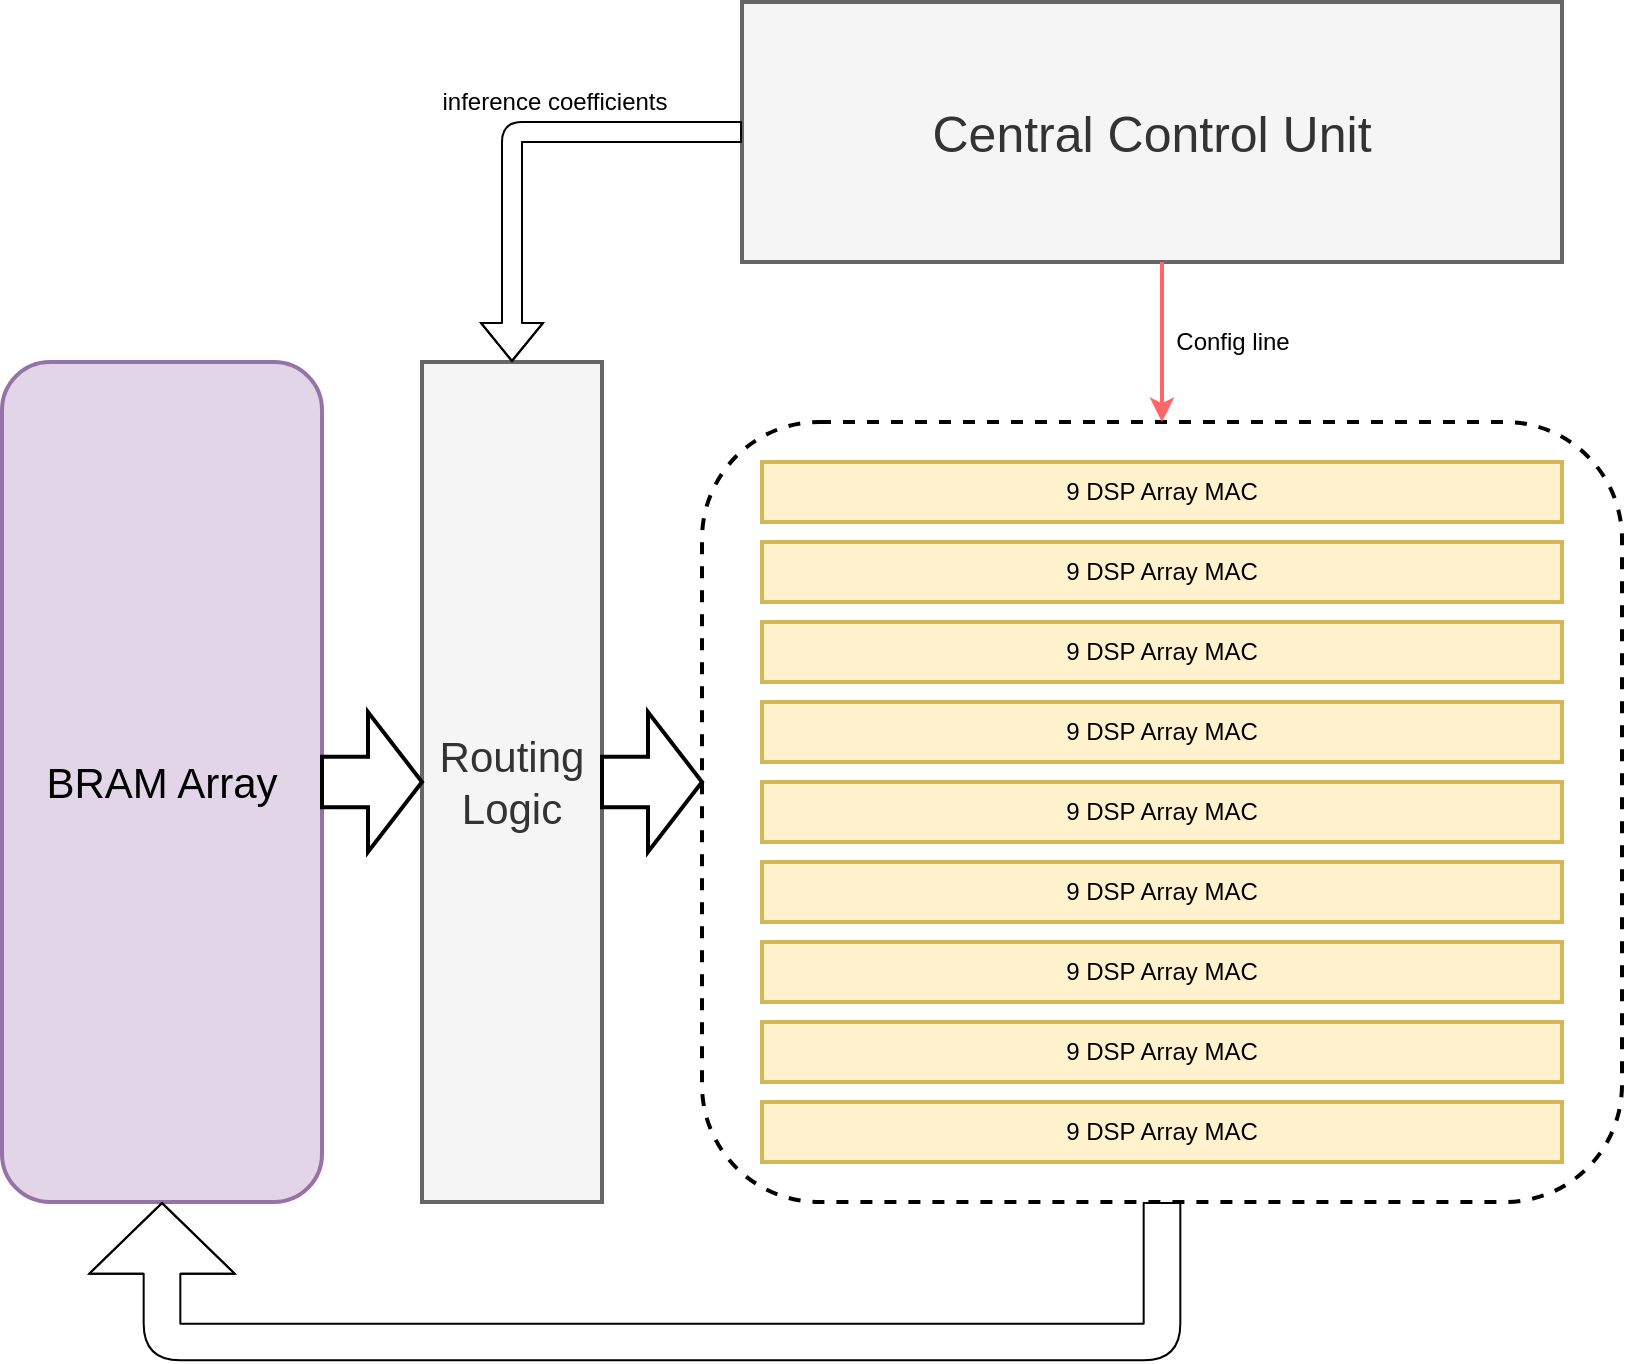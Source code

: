 <mxfile version="14.6.13" type="device"><diagram id="d30zBgBZ-K4OkMedP2SE" name="Page-1"><mxGraphModel dx="1463" dy="846" grid="0" gridSize="10" guides="1" tooltips="1" connect="1" arrows="1" fold="1" page="1" pageScale="1" pageWidth="827" pageHeight="1169" math="0" shadow="0"><root><mxCell id="0"/><mxCell id="1" parent="0"/><mxCell id="M381F1-j0qhhYtLvh1CZ-13" value="" style="group" parent="1" vertex="1" connectable="0"><mxGeometry x="360" y="290" width="460" height="390" as="geometry"/></mxCell><mxCell id="M381F1-j0qhhYtLvh1CZ-1" value="" style="rounded=1;whiteSpace=wrap;html=1;fillColor=none;strokeWidth=2;dashed=1;" parent="M381F1-j0qhhYtLvh1CZ-13" vertex="1"><mxGeometry width="460" height="390" as="geometry"/></mxCell><mxCell id="M381F1-j0qhhYtLvh1CZ-6" value="" style="group" parent="M381F1-j0qhhYtLvh1CZ-13" vertex="1" connectable="0"><mxGeometry x="30" y="20" width="400" height="150" as="geometry"/></mxCell><mxCell id="M381F1-j0qhhYtLvh1CZ-2" value="9 DSP Array MAC" style="rounded=0;whiteSpace=wrap;html=1;strokeWidth=2;fillColor=#fff2cc;strokeColor=#d6b656;" parent="M381F1-j0qhhYtLvh1CZ-6" vertex="1"><mxGeometry width="400" height="30" as="geometry"/></mxCell><mxCell id="M381F1-j0qhhYtLvh1CZ-3" value="9 DSP Array MAC" style="rounded=0;whiteSpace=wrap;html=1;strokeWidth=2;fillColor=#fff2cc;strokeColor=#d6b656;" parent="M381F1-j0qhhYtLvh1CZ-6" vertex="1"><mxGeometry y="40" width="400" height="30" as="geometry"/></mxCell><mxCell id="M381F1-j0qhhYtLvh1CZ-4" value="9 DSP Array MAC" style="rounded=0;whiteSpace=wrap;html=1;strokeWidth=2;fillColor=#fff2cc;strokeColor=#d6b656;" parent="M381F1-j0qhhYtLvh1CZ-6" vertex="1"><mxGeometry y="80" width="400" height="30" as="geometry"/></mxCell><mxCell id="M381F1-j0qhhYtLvh1CZ-5" value="9 DSP Array MAC" style="rounded=0;whiteSpace=wrap;html=1;strokeWidth=2;fillColor=#fff2cc;strokeColor=#d6b656;" parent="M381F1-j0qhhYtLvh1CZ-6" vertex="1"><mxGeometry y="120" width="400" height="30" as="geometry"/></mxCell><mxCell id="M381F1-j0qhhYtLvh1CZ-7" value="" style="group" parent="M381F1-j0qhhYtLvh1CZ-13" vertex="1" connectable="0"><mxGeometry x="30" y="180" width="400" height="150" as="geometry"/></mxCell><mxCell id="M381F1-j0qhhYtLvh1CZ-8" value="9 DSP Array MAC" style="rounded=0;whiteSpace=wrap;html=1;strokeWidth=2;fillColor=#fff2cc;strokeColor=#d6b656;" parent="M381F1-j0qhhYtLvh1CZ-7" vertex="1"><mxGeometry width="400" height="30" as="geometry"/></mxCell><mxCell id="M381F1-j0qhhYtLvh1CZ-9" value="9 DSP Array MAC" style="rounded=0;whiteSpace=wrap;html=1;strokeWidth=2;fillColor=#fff2cc;strokeColor=#d6b656;" parent="M381F1-j0qhhYtLvh1CZ-7" vertex="1"><mxGeometry y="40" width="400" height="30" as="geometry"/></mxCell><mxCell id="M381F1-j0qhhYtLvh1CZ-10" value="9 DSP Array MAC" style="rounded=0;whiteSpace=wrap;html=1;strokeWidth=2;fillColor=#fff2cc;strokeColor=#d6b656;" parent="M381F1-j0qhhYtLvh1CZ-7" vertex="1"><mxGeometry y="80" width="400" height="30" as="geometry"/></mxCell><mxCell id="M381F1-j0qhhYtLvh1CZ-11" value="9 DSP Array MAC" style="rounded=0;whiteSpace=wrap;html=1;strokeWidth=2;fillColor=#fff2cc;strokeColor=#d6b656;" parent="M381F1-j0qhhYtLvh1CZ-7" vertex="1"><mxGeometry y="120" width="400" height="30" as="geometry"/></mxCell><mxCell id="M381F1-j0qhhYtLvh1CZ-12" value="9 DSP Array MAC" style="rounded=0;whiteSpace=wrap;html=1;strokeWidth=2;fillColor=#fff2cc;strokeColor=#d6b656;" parent="M381F1-j0qhhYtLvh1CZ-13" vertex="1"><mxGeometry x="30" y="340" width="400" height="30" as="geometry"/></mxCell><mxCell id="M381F1-j0qhhYtLvh1CZ-14" value="&lt;font style=&quot;font-size: 25px&quot;&gt;Central Control Unit&lt;/font&gt;" style="rounded=0;whiteSpace=wrap;html=1;strokeWidth=2;fillColor=#f5f5f5;strokeColor=#666666;fontColor=#333333;" parent="1" vertex="1"><mxGeometry x="380" y="80" width="410" height="130" as="geometry"/></mxCell><mxCell id="M381F1-j0qhhYtLvh1CZ-15" value="&lt;font style=&quot;font-size: 21px&quot;&gt;BRAM Array&lt;/font&gt;" style="rounded=1;whiteSpace=wrap;html=1;strokeWidth=2;fillColor=#e1d5e7;strokeColor=#9673a6;" parent="1" vertex="1"><mxGeometry x="10" y="260" width="160" height="420" as="geometry"/></mxCell><mxCell id="9bFcII7-mo8jVqaEzEbw-1" value="&lt;font style=&quot;font-size: 21px&quot;&gt;Routing &lt;br&gt;Logic&lt;/font&gt;" style="rounded=0;whiteSpace=wrap;html=1;strokeWidth=2;fillColor=#f5f5f5;strokeColor=#666666;fontColor=#333333;" parent="1" vertex="1"><mxGeometry x="220" y="260" width="90" height="420" as="geometry"/></mxCell><mxCell id="9bFcII7-mo8jVqaEzEbw-2" value="" style="html=1;shadow=0;dashed=0;align=center;verticalAlign=middle;shape=mxgraph.arrows2.arrow;dy=0.64;dx=27;notch=0;strokeWidth=2;fillColor=none;" parent="1" vertex="1"><mxGeometry x="170" y="435" width="50" height="70" as="geometry"/></mxCell><mxCell id="9bFcII7-mo8jVqaEzEbw-3" value="" style="html=1;shadow=0;dashed=0;align=center;verticalAlign=middle;shape=mxgraph.arrows2.arrow;dy=0.64;dx=27;notch=0;strokeWidth=2;fillColor=none;" parent="1" vertex="1"><mxGeometry x="310" y="435" width="50" height="70" as="geometry"/></mxCell><mxCell id="9bFcII7-mo8jVqaEzEbw-6" value="" style="shape=flexArrow;endArrow=classic;html=1;exitX=0.5;exitY=1;exitDx=0;exitDy=0;entryX=0.5;entryY=1;entryDx=0;entryDy=0;endWidth=53.333;endSize=11.442;width=18.333;" parent="1" source="M381F1-j0qhhYtLvh1CZ-1" target="M381F1-j0qhhYtLvh1CZ-15" edge="1"><mxGeometry width="50" height="50" relative="1" as="geometry"><mxPoint x="530" y="800" as="sourcePoint"/><mxPoint x="80" y="800" as="targetPoint"/><Array as="points"><mxPoint x="590" y="750"/><mxPoint x="90" y="750"/></Array></mxGeometry></mxCell><mxCell id="9bFcII7-mo8jVqaEzEbw-8" value="" style="shape=flexArrow;endArrow=classic;html=1;entryX=0.5;entryY=0;entryDx=0;entryDy=0;exitX=0;exitY=0.5;exitDx=0;exitDy=0;" parent="1" source="M381F1-j0qhhYtLvh1CZ-14" target="9bFcII7-mo8jVqaEzEbw-1" edge="1"><mxGeometry width="50" height="50" relative="1" as="geometry"><mxPoint x="220" y="230" as="sourcePoint"/><mxPoint x="270" y="180" as="targetPoint"/><Array as="points"><mxPoint x="265" y="145"/></Array></mxGeometry></mxCell><mxCell id="9bFcII7-mo8jVqaEzEbw-9" value="" style="endArrow=classic;html=1;strokeColor=none;" parent="1" edge="1"><mxGeometry width="50" height="50" relative="1" as="geometry"><mxPoint x="490" y="420" as="sourcePoint"/><mxPoint x="540" y="370" as="targetPoint"/></mxGeometry></mxCell><mxCell id="9bFcII7-mo8jVqaEzEbw-10" value="" style="endArrow=classic;html=1;entryX=0.5;entryY=0;entryDx=0;entryDy=0;strokeWidth=2;strokeColor=#FF6666;" parent="1" target="M381F1-j0qhhYtLvh1CZ-1" edge="1"><mxGeometry width="50" height="50" relative="1" as="geometry"><mxPoint x="590" y="210" as="sourcePoint"/><mxPoint x="610" y="240" as="targetPoint"/></mxGeometry></mxCell><mxCell id="9bFcII7-mo8jVqaEzEbw-11" value="Config line" style="text;html=1;align=center;verticalAlign=middle;resizable=0;points=[];autosize=1;strokeColor=none;" parent="1" vertex="1"><mxGeometry x="590" y="240" width="70" height="20" as="geometry"/></mxCell><mxCell id="9bFcII7-mo8jVqaEzEbw-12" value="inference coefficients" style="text;html=1;align=center;verticalAlign=middle;resizable=0;points=[];autosize=1;strokeColor=none;" parent="1" vertex="1"><mxGeometry x="224" y="121" width="123" height="18" as="geometry"/></mxCell></root></mxGraphModel></diagram></mxfile>